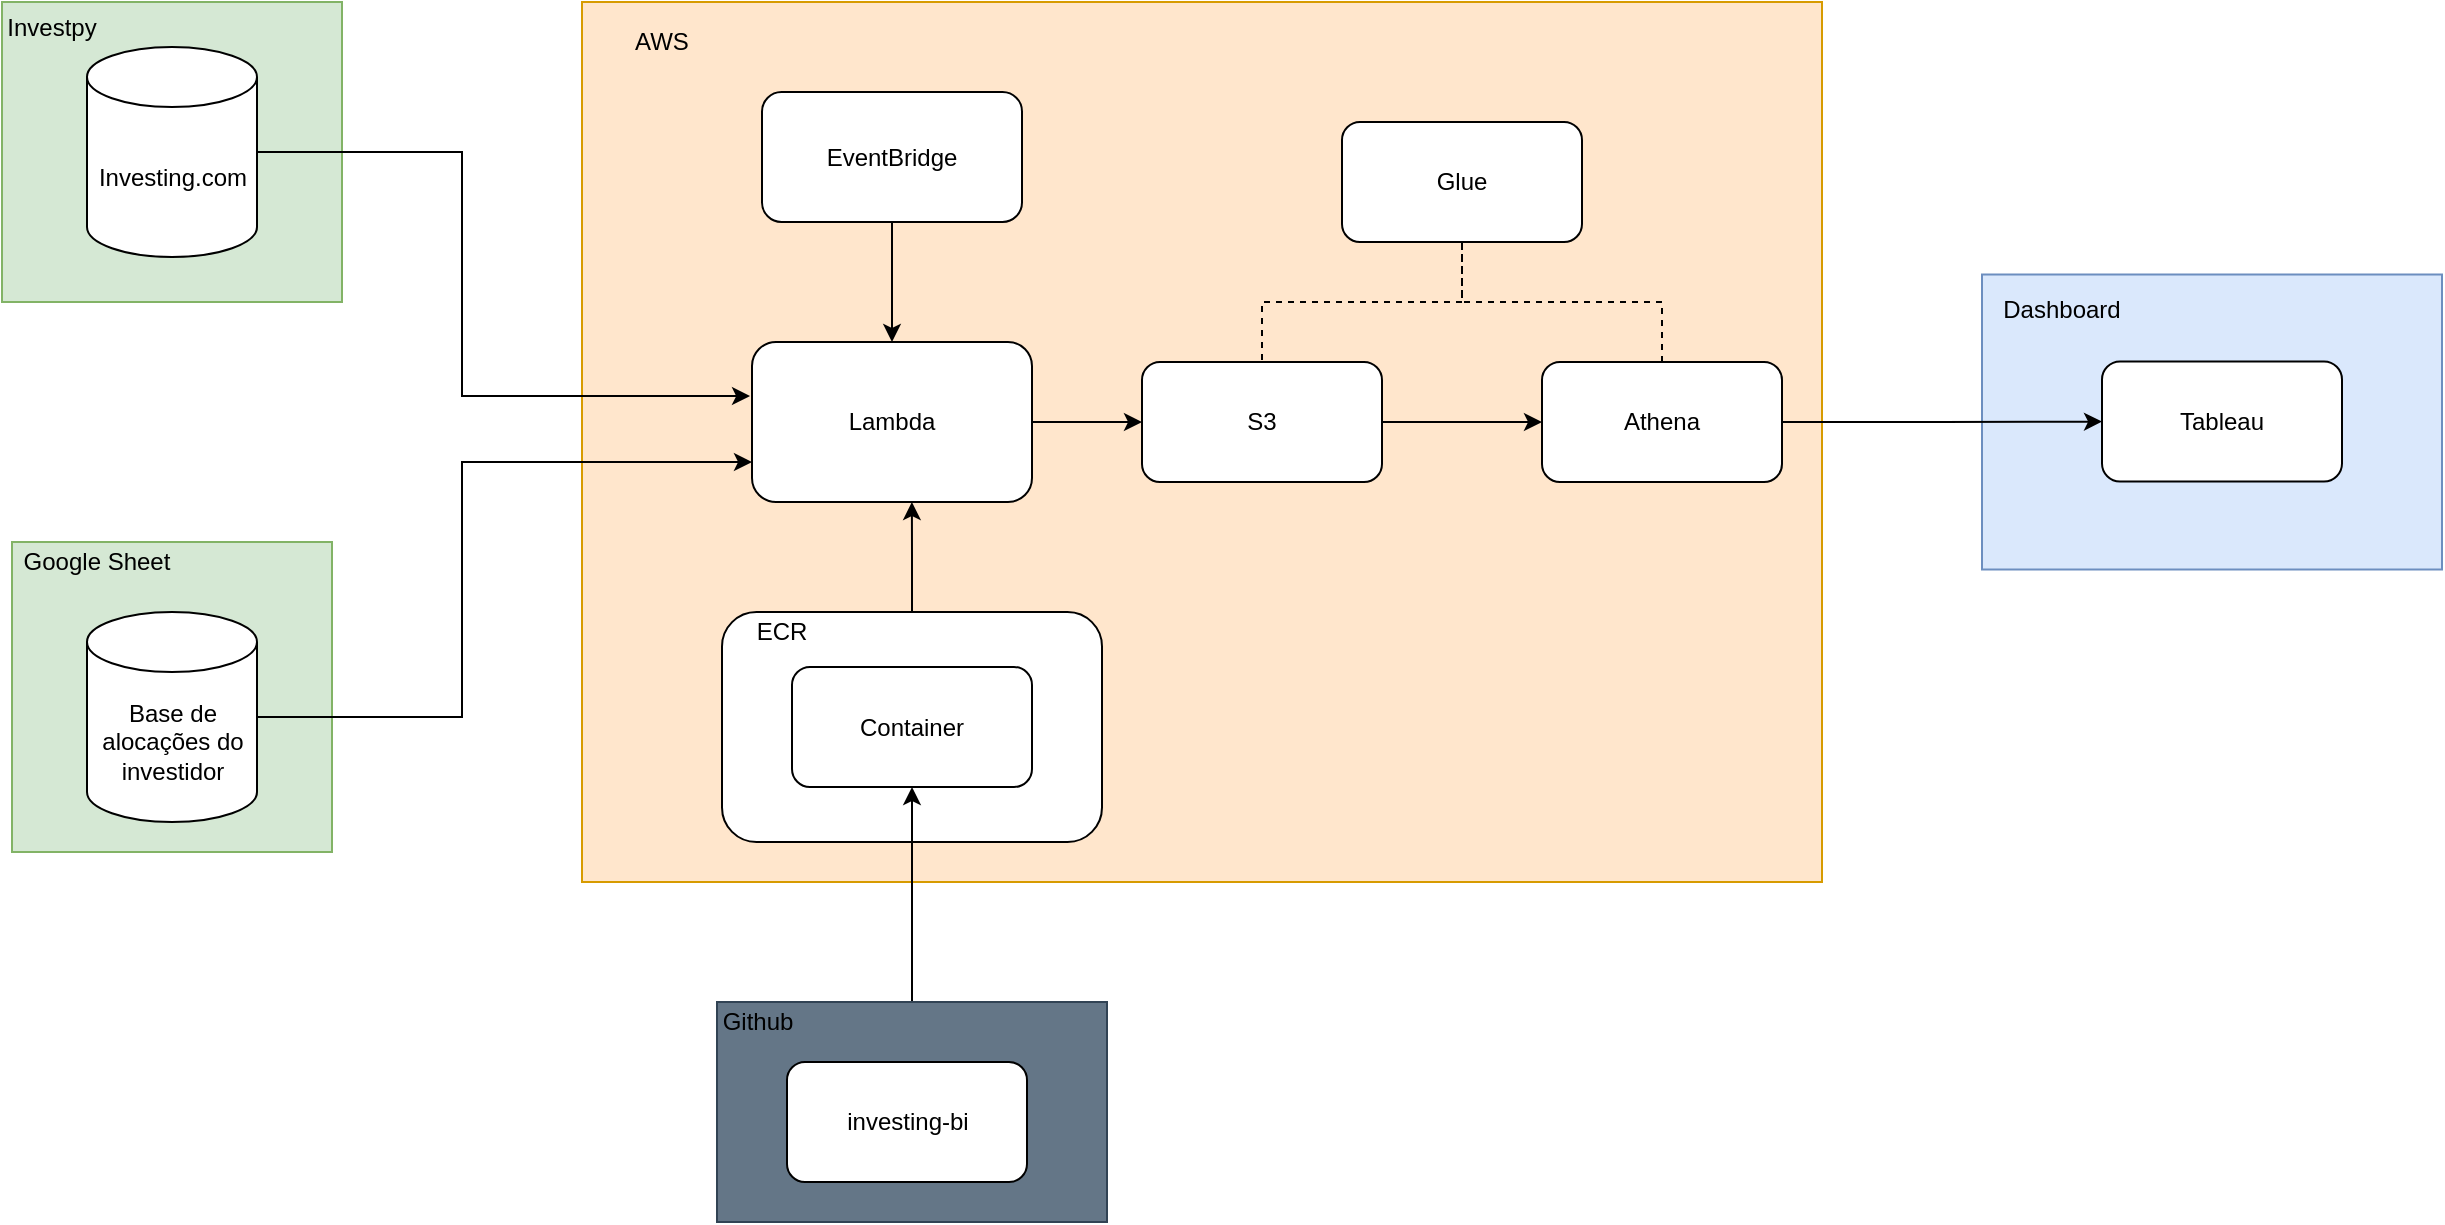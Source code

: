 <mxfile version="14.5.8" type="github">
  <diagram id="_Pl7i_hHXp13BwxScJFl" name="Page-1">
    <mxGraphModel dx="1422" dy="705" grid="1" gridSize="10" guides="1" tooltips="1" connect="1" arrows="1" fold="1" page="1" pageScale="1" pageWidth="827" pageHeight="1169" math="0" shadow="0">
      <root>
        <mxCell id="0" />
        <mxCell id="1" parent="0" />
        <mxCell id="mf0w1EBOHu-Bmzb6V4Uy-31" value="" style="rounded=0;whiteSpace=wrap;html=1;fillColor=#dae8fc;strokeColor=#6c8ebf;" vertex="1" parent="1">
          <mxGeometry x="1030" y="296.25" width="230" height="147.5" as="geometry" />
        </mxCell>
        <mxCell id="mf0w1EBOHu-Bmzb6V4Uy-6" value="" style="rounded=0;whiteSpace=wrap;html=1;fillColor=#ffe6cc;strokeColor=#d79b00;" vertex="1" parent="1">
          <mxGeometry x="330" y="160" width="620" height="440" as="geometry" />
        </mxCell>
        <mxCell id="mf0w1EBOHu-Bmzb6V4Uy-1" value="" style="rounded=0;whiteSpace=wrap;html=1;fillColor=#d5e8d4;strokeColor=#82b366;" vertex="1" parent="1">
          <mxGeometry x="40" y="160" width="170" height="150" as="geometry" />
        </mxCell>
        <mxCell id="mf0w1EBOHu-Bmzb6V4Uy-16" style="edgeStyle=orthogonalEdgeStyle;rounded=0;orthogonalLoop=1;jettySize=auto;html=1;entryX=-0.007;entryY=0.338;entryDx=0;entryDy=0;entryPerimeter=0;" edge="1" parent="1" source="mf0w1EBOHu-Bmzb6V4Uy-2" target="mf0w1EBOHu-Bmzb6V4Uy-7">
          <mxGeometry relative="1" as="geometry">
            <Array as="points">
              <mxPoint x="270" y="235" />
              <mxPoint x="270" y="357" />
            </Array>
          </mxGeometry>
        </mxCell>
        <mxCell id="mf0w1EBOHu-Bmzb6V4Uy-2" value="Investing.com&lt;br&gt;" style="shape=cylinder3;whiteSpace=wrap;html=1;boundedLbl=1;backgroundOutline=1;size=15;" vertex="1" parent="1">
          <mxGeometry x="82.5" y="182.5" width="85" height="105" as="geometry" />
        </mxCell>
        <mxCell id="mf0w1EBOHu-Bmzb6V4Uy-3" value="" style="rounded=0;whiteSpace=wrap;html=1;fillColor=#d5e8d4;strokeColor=#82b366;" vertex="1" parent="1">
          <mxGeometry x="45" y="430" width="160" height="155" as="geometry" />
        </mxCell>
        <mxCell id="mf0w1EBOHu-Bmzb6V4Uy-15" style="edgeStyle=orthogonalEdgeStyle;rounded=0;orthogonalLoop=1;jettySize=auto;html=1;exitX=1;exitY=0.5;exitDx=0;exitDy=0;exitPerimeter=0;entryX=0;entryY=0.75;entryDx=0;entryDy=0;" edge="1" parent="1" source="mf0w1EBOHu-Bmzb6V4Uy-5" target="mf0w1EBOHu-Bmzb6V4Uy-7">
          <mxGeometry relative="1" as="geometry">
            <Array as="points">
              <mxPoint x="270" y="518" />
              <mxPoint x="270" y="390" />
            </Array>
          </mxGeometry>
        </mxCell>
        <mxCell id="mf0w1EBOHu-Bmzb6V4Uy-5" value="Base de alocações do investidor" style="shape=cylinder3;whiteSpace=wrap;html=1;boundedLbl=1;backgroundOutline=1;size=15;" vertex="1" parent="1">
          <mxGeometry x="82.5" y="465" width="85" height="105" as="geometry" />
        </mxCell>
        <mxCell id="mf0w1EBOHu-Bmzb6V4Uy-23" style="edgeStyle=orthogonalEdgeStyle;rounded=0;orthogonalLoop=1;jettySize=auto;html=1;entryX=0;entryY=0.5;entryDx=0;entryDy=0;" edge="1" parent="1" source="mf0w1EBOHu-Bmzb6V4Uy-7" target="mf0w1EBOHu-Bmzb6V4Uy-22">
          <mxGeometry relative="1" as="geometry" />
        </mxCell>
        <mxCell id="mf0w1EBOHu-Bmzb6V4Uy-7" value="Lambda" style="rounded=1;whiteSpace=wrap;html=1;" vertex="1" parent="1">
          <mxGeometry x="415" y="330" width="140" height="80" as="geometry" />
        </mxCell>
        <mxCell id="mf0w1EBOHu-Bmzb6V4Uy-18" style="edgeStyle=orthogonalEdgeStyle;rounded=0;orthogonalLoop=1;jettySize=auto;html=1;entryX=0.571;entryY=1;entryDx=0;entryDy=0;entryPerimeter=0;" edge="1" parent="1" source="mf0w1EBOHu-Bmzb6V4Uy-8" target="mf0w1EBOHu-Bmzb6V4Uy-7">
          <mxGeometry relative="1" as="geometry" />
        </mxCell>
        <mxCell id="mf0w1EBOHu-Bmzb6V4Uy-8" value="" style="rounded=1;whiteSpace=wrap;html=1;" vertex="1" parent="1">
          <mxGeometry x="400" y="465" width="190" height="115" as="geometry" />
        </mxCell>
        <mxCell id="mf0w1EBOHu-Bmzb6V4Uy-17" style="edgeStyle=orthogonalEdgeStyle;rounded=0;orthogonalLoop=1;jettySize=auto;html=1;" edge="1" parent="1" source="mf0w1EBOHu-Bmzb6V4Uy-9" target="mf0w1EBOHu-Bmzb6V4Uy-7">
          <mxGeometry relative="1" as="geometry" />
        </mxCell>
        <mxCell id="mf0w1EBOHu-Bmzb6V4Uy-9" value="EventBridge" style="rounded=1;whiteSpace=wrap;html=1;" vertex="1" parent="1">
          <mxGeometry x="420" y="205" width="130" height="65" as="geometry" />
        </mxCell>
        <mxCell id="mf0w1EBOHu-Bmzb6V4Uy-10" value="Container" style="rounded=1;whiteSpace=wrap;html=1;" vertex="1" parent="1">
          <mxGeometry x="435" y="492.5" width="120" height="60" as="geometry" />
        </mxCell>
        <mxCell id="mf0w1EBOHu-Bmzb6V4Uy-11" value="ECR" style="text;html=1;strokeColor=none;fillColor=none;align=center;verticalAlign=middle;whiteSpace=wrap;rounded=0;" vertex="1" parent="1">
          <mxGeometry x="410" y="465" width="40" height="20" as="geometry" />
        </mxCell>
        <mxCell id="mf0w1EBOHu-Bmzb6V4Uy-27" style="edgeStyle=orthogonalEdgeStyle;rounded=0;orthogonalLoop=1;jettySize=auto;html=1;entryX=0.5;entryY=0;entryDx=0;entryDy=0;dashed=1;endArrow=none;endFill=0;" edge="1" parent="1" source="mf0w1EBOHu-Bmzb6V4Uy-19" target="mf0w1EBOHu-Bmzb6V4Uy-22">
          <mxGeometry relative="1" as="geometry">
            <Array as="points">
              <mxPoint x="770" y="310" />
              <mxPoint x="670" y="310" />
            </Array>
          </mxGeometry>
        </mxCell>
        <mxCell id="mf0w1EBOHu-Bmzb6V4Uy-19" value="Glue" style="rounded=1;whiteSpace=wrap;html=1;" vertex="1" parent="1">
          <mxGeometry x="710" y="220" width="120" height="60" as="geometry" />
        </mxCell>
        <mxCell id="mf0w1EBOHu-Bmzb6V4Uy-28" style="edgeStyle=orthogonalEdgeStyle;rounded=0;orthogonalLoop=1;jettySize=auto;html=1;entryX=0.5;entryY=1;entryDx=0;entryDy=0;dashed=1;endArrow=none;endFill=0;" edge="1" parent="1" source="mf0w1EBOHu-Bmzb6V4Uy-20" target="mf0w1EBOHu-Bmzb6V4Uy-19">
          <mxGeometry relative="1" as="geometry" />
        </mxCell>
        <mxCell id="mf0w1EBOHu-Bmzb6V4Uy-34" style="edgeStyle=orthogonalEdgeStyle;rounded=0;orthogonalLoop=1;jettySize=auto;html=1;endArrow=classic;endFill=1;" edge="1" parent="1" source="mf0w1EBOHu-Bmzb6V4Uy-20" target="mf0w1EBOHu-Bmzb6V4Uy-32">
          <mxGeometry relative="1" as="geometry" />
        </mxCell>
        <mxCell id="mf0w1EBOHu-Bmzb6V4Uy-20" value="Athena" style="rounded=1;whiteSpace=wrap;html=1;" vertex="1" parent="1">
          <mxGeometry x="810" y="340" width="120" height="60" as="geometry" />
        </mxCell>
        <mxCell id="mf0w1EBOHu-Bmzb6V4Uy-29" style="edgeStyle=orthogonalEdgeStyle;rounded=0;orthogonalLoop=1;jettySize=auto;html=1;endArrow=classic;endFill=1;" edge="1" parent="1" source="mf0w1EBOHu-Bmzb6V4Uy-22" target="mf0w1EBOHu-Bmzb6V4Uy-20">
          <mxGeometry relative="1" as="geometry" />
        </mxCell>
        <mxCell id="mf0w1EBOHu-Bmzb6V4Uy-22" value="S3" style="rounded=1;whiteSpace=wrap;html=1;" vertex="1" parent="1">
          <mxGeometry x="610" y="340" width="120" height="60" as="geometry" />
        </mxCell>
        <mxCell id="mf0w1EBOHu-Bmzb6V4Uy-32" value="Tableau" style="rounded=1;whiteSpace=wrap;html=1;" vertex="1" parent="1">
          <mxGeometry x="1090" y="339.75" width="120" height="60" as="geometry" />
        </mxCell>
        <mxCell id="mf0w1EBOHu-Bmzb6V4Uy-33" value="Dashboard" style="text;html=1;strokeColor=none;fillColor=none;align=center;verticalAlign=middle;whiteSpace=wrap;rounded=0;" vertex="1" parent="1">
          <mxGeometry x="1050" y="303.75" width="40" height="20" as="geometry" />
        </mxCell>
        <mxCell id="mf0w1EBOHu-Bmzb6V4Uy-37" value="AWS" style="text;html=1;strokeColor=none;fillColor=none;align=center;verticalAlign=middle;whiteSpace=wrap;rounded=0;" vertex="1" parent="1">
          <mxGeometry x="350" y="170" width="40" height="20" as="geometry" />
        </mxCell>
        <mxCell id="mf0w1EBOHu-Bmzb6V4Uy-38" value="Google Sheet" style="text;html=1;strokeColor=none;fillColor=none;align=center;verticalAlign=middle;whiteSpace=wrap;rounded=0;" vertex="1" parent="1">
          <mxGeometry x="45" y="430" width="85" height="20" as="geometry" />
        </mxCell>
        <mxCell id="mf0w1EBOHu-Bmzb6V4Uy-39" value="Investpy" style="text;html=1;strokeColor=none;fillColor=none;align=center;verticalAlign=middle;whiteSpace=wrap;rounded=0;" vertex="1" parent="1">
          <mxGeometry x="45" y="163" width="40" height="20" as="geometry" />
        </mxCell>
        <mxCell id="mf0w1EBOHu-Bmzb6V4Uy-43" style="edgeStyle=orthogonalEdgeStyle;rounded=0;orthogonalLoop=1;jettySize=auto;html=1;entryX=0.5;entryY=1;entryDx=0;entryDy=0;startArrow=none;startFill=0;endArrow=classic;endFill=1;" edge="1" parent="1" source="mf0w1EBOHu-Bmzb6V4Uy-40" target="mf0w1EBOHu-Bmzb6V4Uy-10">
          <mxGeometry relative="1" as="geometry" />
        </mxCell>
        <mxCell id="mf0w1EBOHu-Bmzb6V4Uy-40" value="" style="rounded=0;whiteSpace=wrap;html=1;strokeColor=#314354;fillColor=#647687;fontColor=#ffffff;" vertex="1" parent="1">
          <mxGeometry x="397.5" y="660" width="195" height="110" as="geometry" />
        </mxCell>
        <mxCell id="mf0w1EBOHu-Bmzb6V4Uy-41" value="investing-bi" style="rounded=1;whiteSpace=wrap;html=1;strokeColor=#000000;" vertex="1" parent="1">
          <mxGeometry x="432.5" y="690" width="120" height="60" as="geometry" />
        </mxCell>
        <mxCell id="mf0w1EBOHu-Bmzb6V4Uy-42" value="Github" style="text;html=1;strokeColor=none;fillColor=none;align=center;verticalAlign=middle;whiteSpace=wrap;rounded=0;" vertex="1" parent="1">
          <mxGeometry x="397.5" y="660" width="40" height="20" as="geometry" />
        </mxCell>
      </root>
    </mxGraphModel>
  </diagram>
</mxfile>
